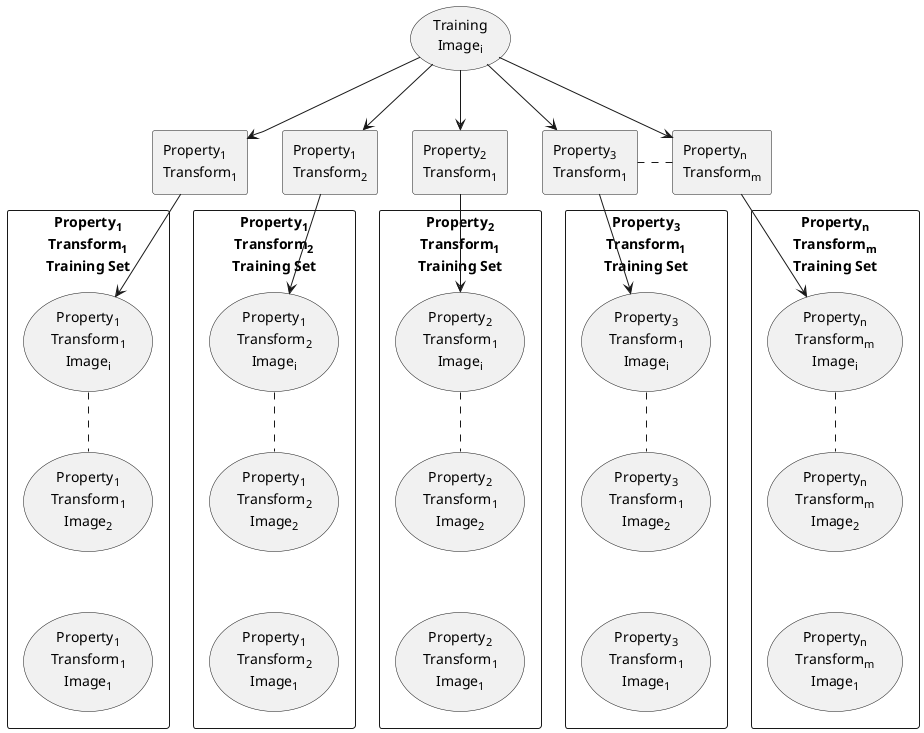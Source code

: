 @startuml

skinparam maxactorsize 0

''skinparam rectangle {
''    BackgroundColor white
''    BorderColor white
''    shadowing false
''}

usecase "Training\nImage<FONT POINT-SIZE='10'><SUB>i</SUB></FONT>" as input

agent "Property<FONT POINT-SIZE='10'><SUB>1</SUB></FONT>\nTransform<FONT POINT-SIZE='10'><SUB>1</SUB></FONT>" as XAI_1
agent "Property<FONT POINT-SIZE='10'><SUB>1</SUB></FONT>\nTransform<FONT POINT-SIZE='10'><SUB>2</SUB></FONT>" as XAI_11
agent "Property<FONT POINT-SIZE='10'><SUB>2</SUB></FONT>\nTransform<FONT POINT-SIZE='10'><SUB>1</SUB></FONT>" as XAI_2
agent "Property<FONT POINT-SIZE='10'><SUB>3</SUB></FONT>\nTransform<FONT POINT-SIZE='10'><SUB>1</SUB></FONT>" as XAI_3
agent "Property<FONT POINT-SIZE='10'><SUB>n</SUB></FONT>\nTransform<FONT POINT-SIZE='10'><SUB>m</SUB></FONT>" as XAI_N

input --> XAI_1
input --> XAI_11
input --> XAI_2
input --> XAI_3
input --> XAI_N

'rectangle "<<v1<FONT POINT-SIZE='10'><SUB>i</SUB></FONT>>, <v2<FONT POINT-SIZE='10'><SUB>i</SUB></FONT>>, <v3<FONT POINT-SIZE='10'><SUB>i</SUB></FONT>>, ..., <vn<FONT POINT-SIZE='10'><SUB>i</SUB></FONT>>>" as pV

rectangle "Property<FONT POINT-SIZE='10'><SUB>1</SUB></FONT>\nTransform<FONT POINT-SIZE='10'><SUB>1</SUB></FONT>\nTraining Set" as bucket1 {
	usecase "Property<FONT POINT-SIZE='10'><SUB>1</SUB></FONT>\nTransform<FONT POINT-SIZE='10'><SUB>1</SUB></FONT>\nImage<FONT POINT-SIZE='10'><SUB>i</SUB></FONT>" as img11i
	usecase "Property<FONT POINT-SIZE='10'><SUB>1</SUB></FONT>\nTransform<FONT POINT-SIZE='10'><SUB>1</SUB></FONT>\nImage<FONT POINT-SIZE='10'><SUB>2</SUB></FONT>" as img112
	usecase "Property<FONT POINT-SIZE='10'><SUB>1</SUB></FONT>\nTransform<FONT POINT-SIZE='10'><SUB>1</SUB></FONT>\nImage<FONT POINT-SIZE='10'><SUB>1</SUB></FONT>" as img111
}

XAI_1 --> img11i
img11i .down. img112
img112 -[hidden]down- img111

rectangle "Property<FONT POINT-SIZE='10'><SUB>1</SUB></FONT>\nTransform<FONT POINT-SIZE='10'><SUB>2</SUB></FONT>\nTraining Set" as bucket11 {
	usecase "Property<FONT POINT-SIZE='10'><SUB>1</SUB></FONT>\nTransform<FONT POINT-SIZE='10'><SUB>2</SUB></FONT>\nImage<FONT POINT-SIZE='10'><SUB>i</SUB></FONT>" as img12i
	usecase "Property<FONT POINT-SIZE='10'><SUB>1</SUB></FONT>\nTransform<FONT POINT-SIZE='10'><SUB>2</SUB></FONT>\nImage<FONT POINT-SIZE='10'><SUB>2</SUB></FONT>" as img122
	usecase "Property<FONT POINT-SIZE='10'><SUB>1</SUB></FONT>\nTransform<FONT POINT-SIZE='10'><SUB>2</SUB></FONT>\nImage<FONT POINT-SIZE='10'><SUB>1</SUB></FONT>" as img121
}

XAI_11 --> img12i
img12i .down. img122
img122 -[hidden]down- img121

rectangle "Property<FONT POINT-SIZE='10'><SUB>2</SUB></FONT>\nTransform<FONT POINT-SIZE='10'><SUB>1</SUB></FONT>\nTraining Set" as bucket2 {
	usecase "Property<FONT POINT-SIZE='10'><SUB>2</SUB></FONT>\nTransform<FONT POINT-SIZE='10'><SUB>1</SUB></FONT>\nImage<FONT POINT-SIZE='10'><SUB>i</SUB></FONT>" as img21i
	usecase "Property<FONT POINT-SIZE='10'><SUB>2</SUB></FONT>\nTransform<FONT POINT-SIZE='10'><SUB>1</SUB></FONT>\nImage<FONT POINT-SIZE='10'><SUB>2</SUB></FONT>" as img212
	usecase "Property<FONT POINT-SIZE='10'><SUB>2</SUB></FONT>\nTransform<FONT POINT-SIZE='10'><SUB>1</SUB></FONT>\nImage<FONT POINT-SIZE='10'><SUB>1</SUB></FONT>" as img211
}

XAI_2 --> img21i
img21i .down. img212
img212 -[hidden]down- img211

rectangle "Property<FONT POINT-SIZE='10'><SUB>3</SUB></FONT>\nTransform<FONT POINT-SIZE='10'><SUB>1</SUB></FONT>\nTraining Set" as bucket3 {
	usecase "Property<FONT POINT-SIZE='10'><SUB>3</SUB></FONT>\nTransform<FONT POINT-SIZE='10'><SUB>1</SUB></FONT>\nImage<FONT POINT-SIZE='10'><SUB>i</SUB></FONT>" as img31i
	usecase "Property<FONT POINT-SIZE='10'><SUB>3</SUB></FONT>\nTransform<FONT POINT-SIZE='10'><SUB>1</SUB></FONT>\nImage<FONT POINT-SIZE='10'><SUB>2</SUB></FONT>" as img312
	usecase "Property<FONT POINT-SIZE='10'><SUB>3</SUB></FONT>\nTransform<FONT POINT-SIZE='10'><SUB>1</SUB></FONT>\nImage<FONT POINT-SIZE='10'><SUB>1</SUB></FONT>" as img311
}

XAI_3 --> img31i
img31i .down. img312
img312 -[hidden]down- img311

rectangle "Property<FONT POINT-SIZE='10'><SUB>n</SUB></FONT>\nTransform<FONT POINT-SIZE='10'><SUB>m</SUB></FONT>\nTraining Set" as bucketn {
	usecase "Property<FONT POINT-SIZE='10'><SUB>n</SUB></FONT>\nTransform<FONT POINT-SIZE='10'><SUB>m</SUB></FONT>\nImage<FONT POINT-SIZE='10'><SUB>i</SUB></FONT>" as imgnmi
	usecase "Property<FONT POINT-SIZE='10'><SUB>n</SUB></FONT>\nTransform<FONT POINT-SIZE='10'><SUB>m</SUB></FONT>\nImage<FONT POINT-SIZE='10'><SUB>2</SUB></FONT>" as imgnm2
	usecase "Property<FONT POINT-SIZE='10'><SUB>n</SUB></FONT>\nTransform<FONT POINT-SIZE='10'><SUB>m</SUB></FONT>\nImage<FONT POINT-SIZE='10'><SUB>1</SUB></FONT>" as imgnm1
}

XAI_N --> imgnmi
imgnmi .down. imgnm2
imgnm2 -[hidden]down- imgnm1

XAI_1 .[hidden]right. XAI_11
XAI_11 .[hidden]right. XAI_2
XAI_2 .[hidden]right. XAI_3
XAI_3 .right. XAI_N

@enduml
